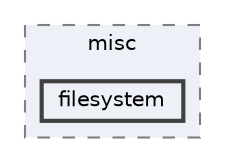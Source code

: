 digraph "/home/jam/Research/IRES-2025/dev/src/llm-scripts/testing/hypothesis-testing/hyp-env/lib/python3.12/site-packages/fontTools/misc/filesystem"
{
 // LATEX_PDF_SIZE
  bgcolor="transparent";
  edge [fontname=Helvetica,fontsize=10,labelfontname=Helvetica,labelfontsize=10];
  node [fontname=Helvetica,fontsize=10,shape=box,height=0.2,width=0.4];
  compound=true
  subgraph clusterdir_2ce228f2607546928e2ed9eae6a9c3f9 {
    graph [ bgcolor="#edf0f7", pencolor="grey50", label="misc", fontname=Helvetica,fontsize=10 style="filled,dashed", URL="dir_2ce228f2607546928e2ed9eae6a9c3f9.html",tooltip=""]
  dir_9a24272f690798ee84342b979014bf7c [label="filesystem", fillcolor="#edf0f7", color="grey25", style="filled,bold", URL="dir_9a24272f690798ee84342b979014bf7c.html",tooltip=""];
  }
}
